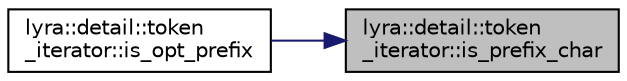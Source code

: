 digraph "lyra::detail::token_iterator::is_prefix_char"
{
 // INTERACTIVE_SVG=YES
 // LATEX_PDF_SIZE
  edge [fontname="Helvetica",fontsize="10",labelfontname="Helvetica",labelfontsize="10"];
  node [fontname="Helvetica",fontsize="10",shape=record];
  rankdir="RL";
  Node1 [label="lyra::detail::token\l_iterator::is_prefix_char",height=0.2,width=0.4,color="black", fillcolor="grey75", style="filled", fontcolor="black",tooltip=" "];
  Node1 -> Node2 [dir="back",color="midnightblue",fontsize="10",style="solid",fontname="Helvetica"];
  Node2 [label="lyra::detail::token\l_iterator::is_opt_prefix",height=0.2,width=0.4,color="black", fillcolor="white", style="filled",URL="$classlyra_1_1detail_1_1token__iterator.html#afb83df54cc0e261f9cb1a23e0c3b5f5b",tooltip=" "];
}
